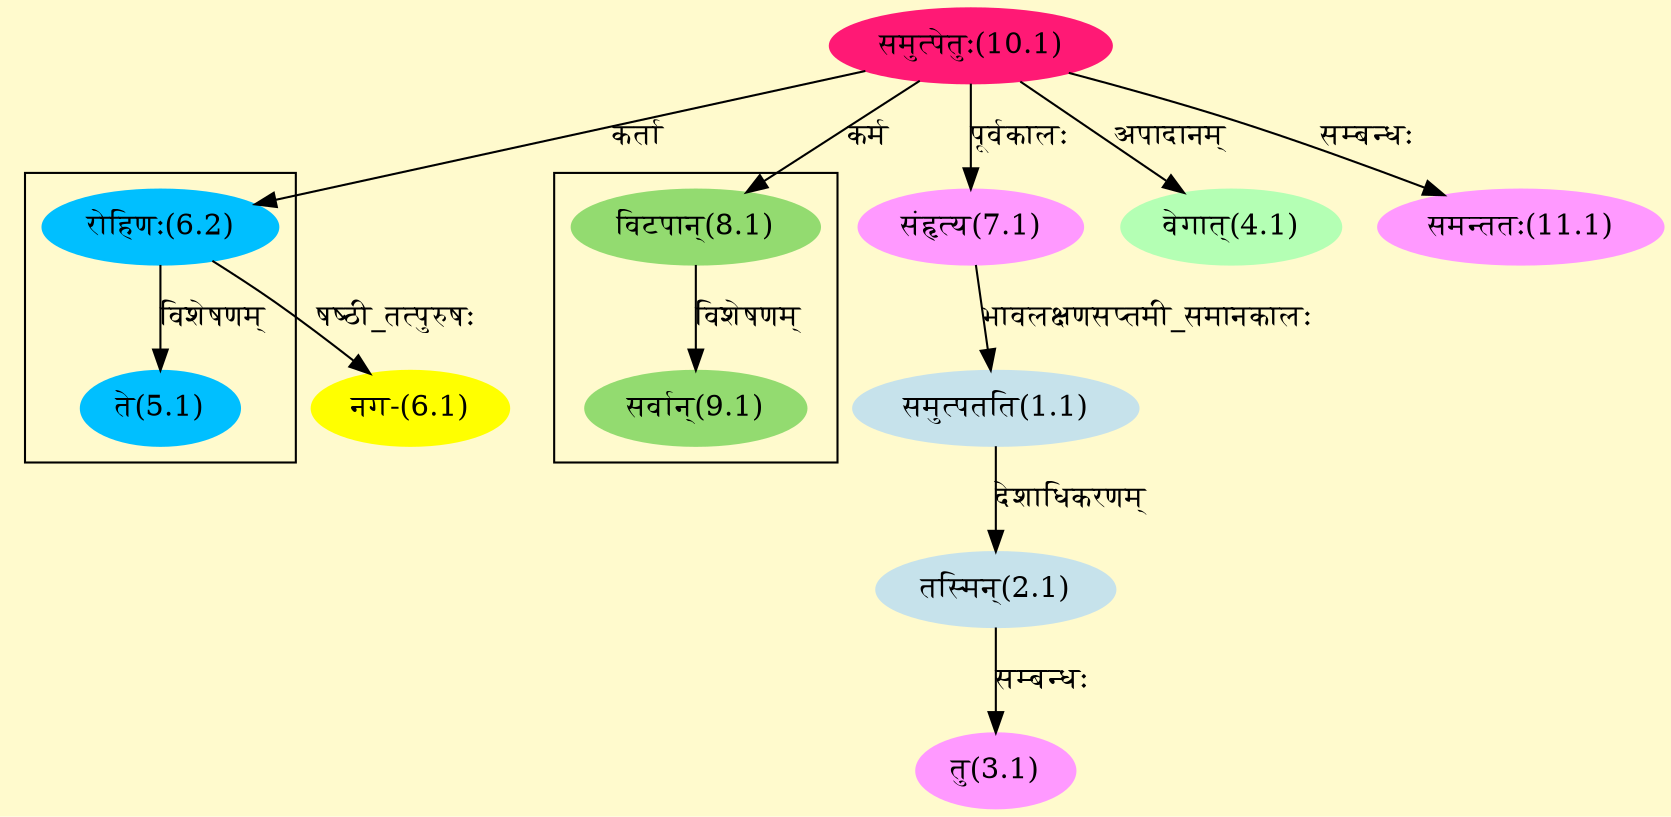 digraph G{
rankdir=BT;
 compound=true;
 bgcolor="lemonchiffon1";

subgraph cluster_1{
Node5_1 [style=filled, color="#00BFFF" label = "ते(5.1)"]
Node6_2 [style=filled, color="#00BFFF" label = "रोहिणः(6.2)"]

}

subgraph cluster_2{
Node9_1 [style=filled, color="#93DB70" label = "सर्वान्(9.1)"]
Node8_1 [style=filled, color="#93DB70" label = "विटपान्(8.1)"]

}
Node1_1 [style=filled, color="#C6E2EB" label = "समुत्पतति(1.1)"]
Node7_1 [style=filled, color="#FF99FF" label = "संहृत्य(7.1)"]
Node2_1 [style=filled, color="#C6E2EB" label = "तस्मिन्(2.1)"]
Node3_1 [style=filled, color="#FF99FF" label = "तु(3.1)"]
Node4_1 [style=filled, color="#B4FFB4" label = "वेगात्(4.1)"]
Node10_1 [style=filled, color="#FF1975" label = "समुत्पेतुः(10.1)"]
Node6_1 [style=filled, color="#FFFF00" label = "नग-(6.1)"]
Node6_2 [style=filled, color="#00BFFF" label = "रोहिणः(6.2)"]
Node8_1 [style=filled, color="#93DB70" label = "विटपान्(8.1)"]
Node [style=filled, color="" label = "()"]
Node11_1 [style=filled, color="#FF99FF" label = "समन्ततः(11.1)"]
/* Start of Relations section */

Node1_1 -> Node7_1 [  label="भावलक्षणसप्तमी_समानकालः"  dir="back" ]
Node2_1 -> Node1_1 [  label="देशाधिकरणम्"  dir="back" ]
Node3_1 -> Node2_1 [  label="सम्बन्धः"  dir="back" ]
Node4_1 -> Node10_1 [  label="अपादानम्"  dir="back" ]
Node5_1 -> Node6_2 [  label="विशेषणम्"  dir="back" ]
Node6_1 -> Node6_2 [  label="षष्ठी_तत्पुरुषः"  dir="back" ]
Node6_2 -> Node10_1 [  label="कर्ता"  dir="back" ]
Node7_1 -> Node10_1 [  label="पूर्वकालः"  dir="back" ]
Node8_1 -> Node10_1 [  label="कर्म"  dir="back" ]
Node9_1 -> Node8_1 [  label="विशेषणम्"  dir="back" ]
Node11_1 -> Node10_1 [  label="सम्बन्धः"  dir="back" ]
}
